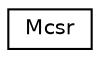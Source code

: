 digraph "Graphical Class Hierarchy"
{
 // INTERACTIVE_SVG=YES
  edge [fontname="Helvetica",fontsize="10",labelfontname="Helvetica",labelfontsize="10"];
  node [fontname="Helvetica",fontsize="10",shape=record];
  rankdir="LR";
  Node0 [label="Mcsr",height=0.2,width=0.4,color="black", fillcolor="white", style="filled",URL="$classMcsr.html",tooltip="Modified CSR, containing information/patterns how to perform the computations for each partition..."];
}
